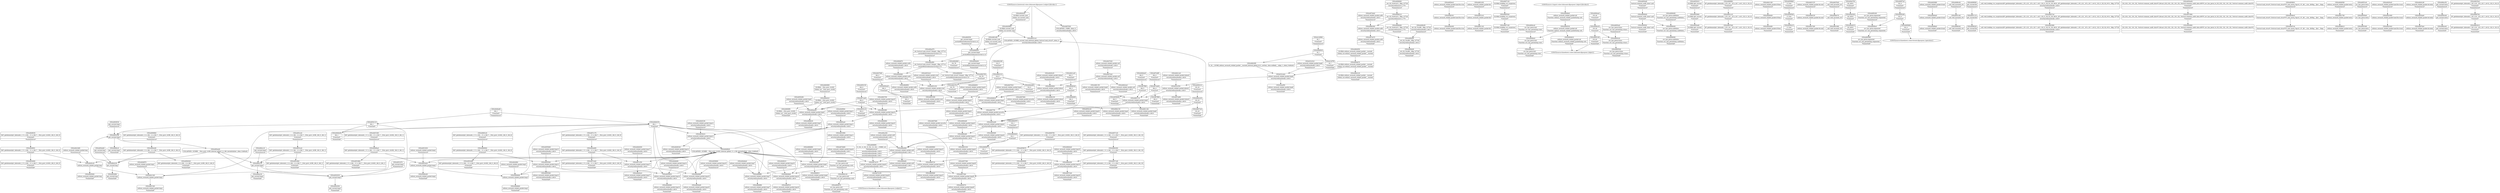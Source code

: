 digraph {
	CE0x4664120 [shape=record,shape=Mrecord,label="{CE0x4664120|GLOBAL:selinux_secmark_relabel_packet.__warned|Global_var:selinux_secmark_relabel_packet.__warned|*SummSink*}"]
	CE0x4681180 [shape=record,shape=Mrecord,label="{CE0x4681180|selinux_secmark_relabel_packet:tmp9|security/selinux/hooks.c,4610|*SummSink*}"]
	CE0x4659690 [shape=record,shape=Mrecord,label="{CE0x4659690|i64_5|*Constant*|*SummSink*}"]
	CE0x4696af0 [shape=record,shape=Mrecord,label="{CE0x4696af0|_ret_i32_%call6,_!dbg_!27745|security/selinux/hooks.c,4613}"]
	CE0x464fc30 [shape=record,shape=Mrecord,label="{CE0x464fc30|selinux_secmark_relabel_packet:land.lhs.true}"]
	CE0x4661430 [shape=record,shape=Mrecord,label="{CE0x4661430|selinux_secmark_relabel_packet:bb|*SummSource*}"]
	CE0x633c5c0 [shape=record,shape=Mrecord,label="{CE0x633c5c0|selinux_secmark_relabel_packet:tmp8|security/selinux/hooks.c,4610|*SummSource*}"]
	CE0x4667190 [shape=record,shape=Mrecord,label="{CE0x4667190|GLOBAL:lockdep_rcu_suspicious|*Constant*|*SummSink*}"]
	CE0x4658a60 [shape=record,shape=Mrecord,label="{CE0x4658a60|selinux_secmark_relabel_packet:tmp18|security/selinux/hooks.c,4610|*SummSink*}"]
	CE0x46573b0 [shape=record,shape=Mrecord,label="{CE0x46573b0|selinux_secmark_relabel_packet:tmp20|security/selinux/hooks.c,4610|*SummSource*}"]
	CE0x4661030 [shape=record,shape=Mrecord,label="{CE0x4661030|selinux_secmark_relabel_packet:tmp23|security/selinux/hooks.c,4610|*SummSink*}"]
	CE0x4694ca0 [shape=record,shape=Mrecord,label="{CE0x4694ca0|avc_has_perm:tsid|Function::avc_has_perm&Arg::tsid::|*SummSource*}"]
	CE0x4695ed0 [shape=record,shape=Mrecord,label="{CE0x4695ed0|%struct.common_audit_data*_null|*Constant*|*SummSource*}"]
	CE0x4668d50 [shape=record,shape=Mrecord,label="{CE0x4668d50|get_current:tmp4|./arch/x86/include/asm/current.h,14}"]
	CE0x46622a0 [shape=record,shape=Mrecord,label="{CE0x46622a0|selinux_secmark_relabel_packet:call|security/selinux/hooks.c,4610|*SummSink*}"]
	CE0x4672b60 [shape=record,shape=Mrecord,label="{CE0x4672b60|selinux_secmark_relabel_packet:tmp24|security/selinux/hooks.c,4611|*SummSource*}"]
	CE0x4650280 [shape=record,shape=Mrecord,label="{CE0x4650280|selinux_secmark_relabel_packet:tmp5|security/selinux/hooks.c,4610|*SummSource*}"]
	CE0x466b100 [shape=record,shape=Mrecord,label="{CE0x466b100|selinux_secmark_relabel_packet:tobool|security/selinux/hooks.c,4610|*SummSink*}"]
	CE0x46677f0 [shape=record,shape=Mrecord,label="{CE0x46677f0|selinux_secmark_relabel_packet:security|security/selinux/hooks.c,4610}"]
	CE0x4694040 [shape=record,shape=Mrecord,label="{CE0x4694040|i64*_getelementptr_inbounds_(_2_x_i64_,_2_x_i64_*___llvm_gcov_ctr98,_i64_0,_i64_0)|*Constant*|*SummSink*}"]
	CE0x466a0b0 [shape=record,shape=Mrecord,label="{CE0x466a0b0|selinux_secmark_relabel_packet:sid5|security/selinux/hooks.c,4611}"]
	CE0x4650ec0 [shape=record,shape=Mrecord,label="{CE0x4650ec0|selinux_secmark_relabel_packet:land.lhs.true|*SummSource*}"]
	CE0x4650e20 [shape=record,shape=Mrecord,label="{CE0x4650e20|i64_2|*Constant*}"]
	CE0x4650a60 [shape=record,shape=Mrecord,label="{CE0x4650a60|GLOBAL:get_current|*Constant*|*SummSink*}"]
	"CONST[source:2(external),value:2(dynamic)][purpose:{subject}][SrcIdx:1]"
	CE0x465d530 [shape=record,shape=Mrecord,label="{CE0x465d530|get_current:tmp1|*SummSource*}"]
	CE0x4666fb0 [shape=record,shape=Mrecord,label="{CE0x4666fb0|i8*_getelementptr_inbounds_(_25_x_i8_,_25_x_i8_*_.str3,_i32_0,_i32_0)|*Constant*|*SummSource*}"]
	CE0x46408b0 [shape=record,shape=Mrecord,label="{CE0x46408b0|GLOBAL:current_task|Global_var:current_task}"]
	CE0x4641340 [shape=record,shape=Mrecord,label="{CE0x4641340|selinux_secmark_relabel_packet:tmp1}"]
	CE0x4655960 [shape=record,shape=Mrecord,label="{CE0x4655960|GLOBAL:get_current|*Constant*}"]
	CE0x464ce30 [shape=record,shape=Mrecord,label="{CE0x464ce30|i32_22|*Constant*}"]
	CE0x464ae20 [shape=record,shape=Mrecord,label="{CE0x464ae20|selinux_secmark_relabel_packet:tmp5|security/selinux/hooks.c,4610}"]
	CE0x46680b0 [shape=record,shape=Mrecord,label="{CE0x46680b0|i64*_getelementptr_inbounds_(_11_x_i64_,_11_x_i64_*___llvm_gcov_ctr402,_i64_0,_i64_6)|*Constant*}"]
	CE0x4694120 [shape=record,shape=Mrecord,label="{CE0x4694120|avc_has_perm:ssid|Function::avc_has_perm&Arg::ssid::}"]
	CE0x4668f10 [shape=record,shape=Mrecord,label="{CE0x4668f10|selinux_secmark_relabel_packet:tmp6|security/selinux/hooks.c,4610|*SummSink*}"]
	CE0x4662310 [shape=record,shape=Mrecord,label="{CE0x4662310|i32_0|*Constant*}"]
	CE0x466b3b0 [shape=record,shape=Mrecord,label="{CE0x466b3b0|selinux_secmark_relabel_packet:call6|security/selinux/hooks.c,4613}"]
	CE0x466a1c0 [shape=record,shape=Mrecord,label="{CE0x466a1c0|get_current:tmp2|*SummSource*}"]
	CE0x4667860 [shape=record,shape=Mrecord,label="{CE0x4667860|selinux_secmark_relabel_packet:security|security/selinux/hooks.c,4610|*SummSource*}"]
	CE0x4651830 [shape=record,shape=Mrecord,label="{CE0x4651830|selinux_secmark_relabel_packet:tmp2|*SummSource*}"]
	CE0x4641160 [shape=record,shape=Mrecord,label="{CE0x4641160|selinux_secmark_relabel_packet:if.then|*SummSource*}"]
	CE0x4696cf0 [shape=record,shape=Mrecord,label="{CE0x4696cf0|_ret_i32_%call6,_!dbg_!27745|security/selinux/hooks.c,4613|*SummSource*}"]
	CE0x4660ed0 [shape=record,shape=Mrecord,label="{CE0x4660ed0|selinux_secmark_relabel_packet:tmp23|security/selinux/hooks.c,4610|*SummSource*}"]
	CE0x464f410 [shape=record,shape=Mrecord,label="{CE0x464f410|selinux_secmark_relabel_packet:tmp16|security/selinux/hooks.c,4610|*SummSource*}"]
	CE0x465cca0 [shape=record,shape=Mrecord,label="{CE0x465cca0|i64*_getelementptr_inbounds_(_2_x_i64_,_2_x_i64_*___llvm_gcov_ctr98,_i64_0,_i64_1)|*Constant*|*SummSource*}"]
	CE0x4659a10 [shape=record,shape=Mrecord,label="{CE0x4659a10|i1_true|*Constant*|*SummSink*}"]
	CE0x4661120 [shape=record,shape=Mrecord,label="{CE0x4661120|selinux_secmark_relabel_packet:bb|*SummSink*}"]
	CE0x464dda0 [shape=record,shape=Mrecord,label="{CE0x464dda0|selinux_secmark_relabel_packet:tmp7|security/selinux/hooks.c,4610|*SummSource*}"]
	CE0x464f510 [shape=record,shape=Mrecord,label="{CE0x464f510|selinux_secmark_relabel_packet:tmp16|security/selinux/hooks.c,4610|*SummSink*}"]
	CE0x464b2d0 [shape=record,shape=Mrecord,label="{CE0x464b2d0|i64_1|*Constant*|*SummSink*}"]
	CE0x4669790 [shape=record,shape=Mrecord,label="{CE0x4669790|i64*_getelementptr_inbounds_(_11_x_i64_,_11_x_i64_*___llvm_gcov_ctr402,_i64_0,_i64_8)|*Constant*|*SummSource*}"]
	CE0x4647390 [shape=record,shape=Mrecord,label="{CE0x4647390|selinux_secmark_relabel_packet:do.end|*SummSink*}"]
	CE0x4661680 [shape=record,shape=Mrecord,label="{CE0x4661680|_call_void_mcount()_#3|*SummSink*}"]
	CE0x633c550 [shape=record,shape=Mrecord,label="{CE0x633c550|selinux_secmark_relabel_packet:tobool1|security/selinux/hooks.c,4610}"]
	CE0x4695f40 [shape=record,shape=Mrecord,label="{CE0x4695f40|%struct.common_audit_data*_null|*Constant*|*SummSink*}"]
	CE0x464e810 [shape=record,shape=Mrecord,label="{CE0x464e810|i32_4610|*Constant*|*SummSink*}"]
	CE0x4654060 [shape=record,shape=Mrecord,label="{CE0x4654060|i64*_getelementptr_inbounds_(_11_x_i64_,_11_x_i64_*___llvm_gcov_ctr402,_i64_0,_i64_0)|*Constant*|*SummSink*}"]
	CE0x466d960 [shape=record,shape=Mrecord,label="{CE0x466d960|selinux_secmark_relabel_packet:tmp21|security/selinux/hooks.c,4610}"]
	CE0x5b08d40 [shape=record,shape=Mrecord,label="{CE0x5b08d40|selinux_secmark_relabel_packet:tmp3}"]
	CE0x4645800 [shape=record,shape=Mrecord,label="{CE0x4645800|selinux_secmark_relabel_packet:tobool|security/selinux/hooks.c,4610}"]
	CE0x4668f80 [shape=record,shape=Mrecord,label="{CE0x4668f80|selinux_secmark_relabel_packet:tmp7|security/selinux/hooks.c,4610|*SummSink*}"]
	CE0x46957a0 [shape=record,shape=Mrecord,label="{CE0x46957a0|i32_4|*Constant*|*SummSource*}"]
	CE0x464f0b0 [shape=record,shape=Mrecord,label="{CE0x464f0b0|selinux_secmark_relabel_packet:tmp11|security/selinux/hooks.c,4610|*SummSource*}"]
	CE0x4645d80 [shape=record,shape=Mrecord,label="{CE0x4645d80|selinux_secmark_relabel_packet:if.end|*SummSource*}"]
	CE0x4653db0 [shape=record,shape=Mrecord,label="{CE0x4653db0|i64*_getelementptr_inbounds_(_11_x_i64_,_11_x_i64_*___llvm_gcov_ctr402,_i64_0,_i64_1)|*Constant*|*SummSink*}"]
	CE0x5b08cd0 [shape=record,shape=Mrecord,label="{CE0x5b08cd0|selinux_secmark_relabel_packet:tmp2|*SummSink*}"]
	CE0x46479c0 [shape=record,shape=Mrecord,label="{CE0x46479c0|selinux_secmark_relabel_packet:tmp4|security/selinux/hooks.c,4610|*SummSource*}"]
	CE0x46673c0 [shape=record,shape=Mrecord,label="{CE0x46673c0|i32_22|*Constant*|*SummSink*}"]
	CE0x4651c40 [shape=record,shape=Mrecord,label="{CE0x4651c40|_call_void_mcount()_#3}"]
	CE0x4698060 [shape=record,shape=Mrecord,label="{CE0x4698060|get_current:bb|*SummSource*}"]
	CE0x46501c0 [shape=record,shape=Mrecord,label="{CE0x46501c0|i64_0|*Constant*|*SummSink*}"]
	CE0x4655560 [shape=record,shape=Mrecord,label="{CE0x4655560|selinux_secmark_relabel_packet:tmp13|security/selinux/hooks.c,4610}"]
	CE0x46637a0 [shape=record,shape=Mrecord,label="{CE0x46637a0|_call_void_lockdep_rcu_suspicious(i8*_getelementptr_inbounds_(_25_x_i8_,_25_x_i8_*_.str3,_i32_0,_i32_0),_i32_4610,_i8*_getelementptr_inbounds_(_45_x_i8_,_45_x_i8_*_.str12,_i32_0,_i32_0))_#10,_!dbg_!27729|security/selinux/hooks.c,4610}"]
	CE0x4695bc0 [shape=record,shape=Mrecord,label="{CE0x4695bc0|avc_has_perm:requested|Function::avc_has_perm&Arg::requested::}"]
	CE0x465e500 [shape=record,shape=Mrecord,label="{CE0x465e500|get_current:tmp3|*SummSink*}"]
	CE0x46472e0 [shape=record,shape=Mrecord,label="{CE0x46472e0|selinux_secmark_relabel_packet:call|security/selinux/hooks.c,4610}"]
	CE0x4640db0 [shape=record,shape=Mrecord,label="{CE0x4640db0|selinux_secmark_relabel_packet:call4|security/selinux/hooks.c,4610}"]
	CE0x4653e20 [shape=record,shape=Mrecord,label="{CE0x4653e20|selinux_secmark_relabel_packet:tmp2}"]
	CE0x46644e0 [shape=record,shape=Mrecord,label="{CE0x46644e0|selinux_secmark_relabel_packet:tmp19|security/selinux/hooks.c,4610|*SummSource*}"]
	CE0x4655830 [shape=record,shape=Mrecord,label="{CE0x4655830|selinux_secmark_relabel_packet:tmp14|security/selinux/hooks.c,4610}"]
	CE0x4649540 [shape=record,shape=Mrecord,label="{CE0x4649540|i1_true|*Constant*}"]
	CE0x4683760 [shape=record,shape=Mrecord,label="{CE0x4683760|selinux_secmark_relabel_packet:tmp10|security/selinux/hooks.c,4610|*SummSource*}"]
	CE0x4654f60 [shape=record,shape=Mrecord,label="{CE0x4654f60|i32_(i32,_i32,_i16,_i32,_%struct.common_audit_data*)*_bitcast_(i32_(i32,_i32,_i16,_i32,_%struct.common_audit_data.495*)*_avc_has_perm_to_i32_(i32,_i32,_i16,_i32,_%struct.common_audit_data*)*)|*Constant*|*SummSink*}"]
	CE0x4654110 [shape=record,shape=Mrecord,label="{CE0x4654110|i64_1|*Constant*}"]
	"CONST[source:0(mediator),value:0(static)][purpose:{operation}]"
	CE0x4669960 [shape=record,shape=Mrecord,label="{CE0x4669960|selinux_secmark_relabel_packet:tmp15|security/selinux/hooks.c,4610|*SummSource*}"]
	CE0x4646f70 [shape=record,shape=Mrecord,label="{CE0x4646f70|selinux_secmark_relabel_packet:tmp1|*SummSource*}"]
	CE0x4641a20 [shape=record,shape=Mrecord,label="{CE0x4641a20|i64_3|*Constant*|*SummSource*}"]
	"CONST[source:0(mediator),value:2(dynamic)][purpose:{object}]"
	CE0x464bc70 [shape=record,shape=Mrecord,label="{CE0x464bc70|_call_void_mcount()_#3}"]
	CE0x4641b80 [shape=record,shape=Mrecord,label="{CE0x4641b80|selinux_secmark_relabel_packet:tmp|*SummSource*}"]
	CE0x4642fb0 [shape=record,shape=Mrecord,label="{CE0x4642fb0|selinux_secmark_relabel_packet:tmp3|*SummSource*}"]
	CE0x46954a0 [shape=record,shape=Mrecord,label="{CE0x46954a0|avc_has_perm:tclass|Function::avc_has_perm&Arg::tclass::|*SummSource*}"]
	CE0x464ed60 [shape=record,shape=Mrecord,label="{CE0x464ed60|i32_0|*Constant*|*SummSink*}"]
	CE0x4648620 [shape=record,shape=Mrecord,label="{CE0x4648620|COLLAPSED:_GCMRE___llvm_gcov_ctr402_internal_global_11_x_i64_zeroinitializer:_elem_0:default:}"]
	CE0x466e130 [shape=record,shape=Mrecord,label="{CE0x466e130|selinux_secmark_relabel_packet:tmp4|security/selinux/hooks.c,4610|*SummSink*}"]
	CE0x466dd70 [shape=record,shape=Mrecord,label="{CE0x466dd70|selinux_secmark_relabel_packet:call4|security/selinux/hooks.c,4610|*SummSource*}"]
	CE0x467ca40 [shape=record,shape=Mrecord,label="{CE0x467ca40|i64_0|*Constant*}"]
	CE0x465dfc0 [shape=record,shape=Mrecord,label="{CE0x465dfc0|%struct.task_struct*_(%struct.task_struct**)*_asm_movq_%gs:$_1:P_,$0_,_r,im,_dirflag_,_fpsr_,_flags_|*SummSource*}"]
	CE0x4661790 [shape=record,shape=Mrecord,label="{CE0x4661790|selinux_secmark_relabel_packet:entry}"]
	CE0x4695880 [shape=record,shape=Mrecord,label="{CE0x4695880|i32_4|*Constant*|*SummSink*}"]
	CE0x4664860 [shape=record,shape=Mrecord,label="{CE0x4664860|i32_78|*Constant*|*SummSource*}"]
	CE0x5a4af50 [shape=record,shape=Mrecord,label="{CE0x5a4af50|selinux_secmark_relabel_packet:tmp8|security/selinux/hooks.c,4610|*SummSink*}"]
	CE0x46811f0 [shape=record,shape=Mrecord,label="{CE0x46811f0|selinux_secmark_relabel_packet:tmp9|security/selinux/hooks.c,4610|*SummSource*}"]
	CE0x46553d0 [shape=record,shape=Mrecord,label="{CE0x46553d0|avc_has_perm:entry|*SummSink*}"]
	CE0x4698cc0 [shape=record,shape=Mrecord,label="{CE0x4698cc0|get_current:tmp1|*SummSink*}"]
	CE0x4694bc0 [shape=record,shape=Mrecord,label="{CE0x4694bc0|avc_has_perm:tsid|Function::avc_has_perm&Arg::tsid::}"]
	CE0x4696490 [shape=record,shape=Mrecord,label="{CE0x4696490|avc_has_perm:auditdata|Function::avc_has_perm&Arg::auditdata::|*SummSource*}"]
	CE0x466df00 [shape=record,shape=Mrecord,label="{CE0x466df00|selinux_secmark_relabel_packet:call4|security/selinux/hooks.c,4610|*SummSink*}"]
	CE0x46406b0 [shape=record,shape=Mrecord,label="{CE0x46406b0|selinux_secmark_relabel_packet:tmp18|security/selinux/hooks.c,4610}"]
	CE0x4663980 [shape=record,shape=Mrecord,label="{CE0x4663980|_call_void_lockdep_rcu_suspicious(i8*_getelementptr_inbounds_(_25_x_i8_,_25_x_i8_*_.str3,_i32_0,_i32_0),_i32_4610,_i8*_getelementptr_inbounds_(_45_x_i8_,_45_x_i8_*_.str12,_i32_0,_i32_0))_#10,_!dbg_!27729|security/selinux/hooks.c,4610|*SummSink*}"]
	CE0x4651b70 [shape=record,shape=Mrecord,label="{CE0x4651b70|get_current:tmp3|*SummSource*}"]
	CE0x4657120 [shape=record,shape=Mrecord,label="{CE0x4657120|i64*_getelementptr_inbounds_(_11_x_i64_,_11_x_i64_*___llvm_gcov_ctr402,_i64_0,_i64_10)|*Constant*|*SummSource*}"]
	CE0x4681110 [shape=record,shape=Mrecord,label="{CE0x4681110|selinux_secmark_relabel_packet:tmp9|security/selinux/hooks.c,4610}"]
	CE0x46555d0 [shape=record,shape=Mrecord,label="{CE0x46555d0|selinux_secmark_relabel_packet:tmp13|security/selinux/hooks.c,4610|*SummSink*}"]
	CE0x465eeb0 [shape=record,shape=Mrecord,label="{CE0x465eeb0|get_current:tmp|*SummSource*}"]
	CE0x4662380 [shape=record,shape=Mrecord,label="{CE0x4662380|i32_0|*Constant*|*SummSource*}"]
	CE0x4648150 [shape=record,shape=Mrecord,label="{CE0x4648150|selinux_secmark_relabel_packet:do.end}"]
	CE0x46556d0 [shape=record,shape=Mrecord,label="{CE0x46556d0|selinux_secmark_relabel_packet:tmp13|security/selinux/hooks.c,4610|*SummSource*}"]
	CE0x4662970 [shape=record,shape=Mrecord,label="{CE0x4662970|i32_1|*Constant*|*SummSource*}"]
	CE0x4647c80 [shape=record,shape=Mrecord,label="{CE0x4647c80|selinux_secmark_relabel_packet:tmp1|*SummSink*}"]
	CE0x46598b0 [shape=record,shape=Mrecord,label="{CE0x46598b0|i1_true|*Constant*|*SummSource*}"]
	CE0x467c170 [shape=record,shape=Mrecord,label="{CE0x467c170|i64*_getelementptr_inbounds_(_11_x_i64_,_11_x_i64_*___llvm_gcov_ctr402,_i64_0,_i64_9)|*Constant*|*SummSource*}"]
	CE0x4645ac0 [shape=record,shape=Mrecord,label="{CE0x4645ac0|selinux_secmark_relabel_packet:land.lhs.true2|*SummSource*}"]
	"CONST[source:0(mediator),value:2(dynamic)][purpose:{subject}]"
	CE0x466e0c0 [shape=record,shape=Mrecord,label="{CE0x466e0c0|GLOBAL:__llvm_gcov_ctr402|Global_var:__llvm_gcov_ctr402}"]
	CE0x4696090 [shape=record,shape=Mrecord,label="{CE0x4696090|avc_has_perm:auditdata|Function::avc_has_perm&Arg::auditdata::|*SummSink*}"]
	CE0x46679a0 [shape=record,shape=Mrecord,label="{CE0x46679a0|selinux_secmark_relabel_packet:do.body|*SummSink*}"]
	CE0x465dec0 [shape=record,shape=Mrecord,label="{CE0x465dec0|%struct.task_struct*_(%struct.task_struct**)*_asm_movq_%gs:$_1:P_,$0_,_r,im,_dirflag_,_fpsr_,_flags_}"]
	CE0x4641600 [shape=record,shape=Mrecord,label="{CE0x4641600|selinux_secmark_relabel_packet:land.lhs.true2}"]
	CE0x4694470 [shape=record,shape=Mrecord,label="{CE0x4694470|avc_has_perm:ssid|Function::avc_has_perm&Arg::ssid::|*SummSink*}"]
	CE0x4696210 [shape=record,shape=Mrecord,label="{CE0x4696210|_ret_i32_%retval.0,_!dbg_!27728|security/selinux/avc.c,775}"]
	CE0x4667120 [shape=record,shape=Mrecord,label="{CE0x4667120|GLOBAL:lockdep_rcu_suspicious|*Constant*|*SummSource*}"]
	CE0x467ed80 [shape=record,shape=Mrecord,label="{CE0x467ed80|selinux_secmark_relabel_packet:tobool1|security/selinux/hooks.c,4610|*SummSink*}"]
	CE0x4665540 [shape=record,shape=Mrecord,label="{CE0x4665540|GLOBAL:lockdep_rcu_suspicious|*Constant*}"]
	CE0x46407a0 [shape=record,shape=Mrecord,label="{CE0x46407a0|%struct.task_struct*_(%struct.task_struct**)*_asm_movq_%gs:$_1:P_,$0_,_r,im,_dirflag_,_fpsr_,_flags_|*SummSink*}"]
	CE0x4650150 [shape=record,shape=Mrecord,label="{CE0x4650150|i64_0|*Constant*|*SummSource*}"]
	CE0x4652c20 [shape=record,shape=Mrecord,label="{CE0x4652c20|selinux_secmark_relabel_packet:tmp22|security/selinux/hooks.c,4610|*SummSource*}"]
	CE0x46404c0 [shape=record,shape=Mrecord,label="{CE0x46404c0|selinux_secmark_relabel_packet:tmp17|security/selinux/hooks.c,4610|*SummSink*}"]
	CE0x4647b20 [shape=record,shape=Mrecord,label="{CE0x4647b20|_call_void_mcount()_#3|*SummSource*}"]
	CE0x4650570 [shape=record,shape=Mrecord,label="{CE0x4650570|selinux_secmark_relabel_packet:tmp20|security/selinux/hooks.c,4610|*SummSink*}"]
	CE0x4669720 [shape=record,shape=Mrecord,label="{CE0x4669720|selinux_secmark_relabel_packet:tmp15|security/selinux/hooks.c,4610}"]
	CE0x469e2d0 [shape=record,shape=Mrecord,label="{CE0x469e2d0|i64*_getelementptr_inbounds_(_2_x_i64_,_2_x_i64_*___llvm_gcov_ctr98,_i64_0,_i64_0)|*Constant*}"]
	CE0x464b8d0 [shape=record,shape=Mrecord,label="{CE0x464b8d0|selinux_secmark_relabel_packet:tmp14|security/selinux/hooks.c,4610|*SummSource*}"]
	CE0x4667040 [shape=record,shape=Mrecord,label="{CE0x4667040|i8*_getelementptr_inbounds_(_25_x_i8_,_25_x_i8_*_.str3,_i32_0,_i32_0)|*Constant*|*SummSink*}"]
	CE0x466b000 [shape=record,shape=Mrecord,label="{CE0x466b000|_ret_%struct.task_struct*_%tmp4,_!dbg_!27714|./arch/x86/include/asm/current.h,14|*SummSink*}"]
	CE0x467ff60 [shape=record,shape=Mrecord,label="{CE0x467ff60|i64_4|*Constant*|*SummSink*}"]
	CE0x464b9d0 [shape=record,shape=Mrecord,label="{CE0x464b9d0|selinux_secmark_relabel_packet:tmp14|security/selinux/hooks.c,4610|*SummSink*}"]
	CE0x464e700 [shape=record,shape=Mrecord,label="{CE0x464e700|i32_4610|*Constant*|*SummSource*}"]
	CE0x466ad70 [shape=record,shape=Mrecord,label="{CE0x466ad70|_ret_%struct.task_struct*_%tmp4,_!dbg_!27714|./arch/x86/include/asm/current.h,14|*SummSource*}"]
	CE0x4672e70 [shape=record,shape=Mrecord,label="{CE0x4672e70|selinux_secmark_relabel_packet:call6|security/selinux/hooks.c,4613|*SummSink*}"]
	CE0x4684960 [shape=record,shape=Mrecord,label="{CE0x4684960|selinux_secmark_relabel_packet:tmp10|security/selinux/hooks.c,4610|*SummSink*}"]
	CE0x4648ba0 [shape=record,shape=Mrecord,label="{CE0x4648ba0|i64*_getelementptr_inbounds_(_11_x_i64_,_11_x_i64_*___llvm_gcov_ctr402,_i64_0,_i64_1)|*Constant*}"]
	CE0x46678d0 [shape=record,shape=Mrecord,label="{CE0x46678d0|selinux_secmark_relabel_packet:security|security/selinux/hooks.c,4610|*SummSink*}"]
	CE0x4669ef0 [shape=record,shape=Mrecord,label="{CE0x4669ef0|selinux_secmark_relabel_packet:sid5|security/selinux/hooks.c,4611|*SummSink*}"]
	CE0x4660a80 [shape=record,shape=Mrecord,label="{CE0x4660a80|selinux_secmark_relabel_packet:tmp23|security/selinux/hooks.c,4610}"]
	CE0x4653b10 [shape=record,shape=Mrecord,label="{CE0x4653b10|selinux_secmark_relabel_packet:tmp12|security/selinux/hooks.c,4610}"]
	CE0x412f7f0 [shape=record,shape=Mrecord,label="{CE0x412f7f0|i8_1|*Constant*|*SummSink*}"]
	CE0x4654180 [shape=record,shape=Mrecord,label="{CE0x4654180|get_current:tmp1}"]
	CE0x4666890 [shape=record,shape=Mrecord,label="{CE0x4666890|0:_i32,_4:_i32,_8:_i32,_12:_i32,_:_CMRE_4,8_|*MultipleSource*|security/selinux/hooks.c,4610|security/selinux/hooks.c,4610|security/selinux/hooks.c,4611}"]
	CE0x4654e00 [shape=record,shape=Mrecord,label="{CE0x4654e00|i32_(i32,_i32,_i16,_i32,_%struct.common_audit_data*)*_bitcast_(i32_(i32,_i32,_i16,_i32,_%struct.common_audit_data.495*)*_avc_has_perm_to_i32_(i32,_i32,_i16,_i32,_%struct.common_audit_data*)*)|*Constant*|*SummSource*}"]
	CE0x4646040 [shape=record,shape=Mrecord,label="{CE0x4646040|i64_3|*Constant*}"]
	CE0x466b860 [shape=record,shape=Mrecord,label="{CE0x466b860|selinux_secmark_relabel_packet:tmp6|security/selinux/hooks.c,4610|*SummSource*}"]
	CE0x46661e0 [shape=record,shape=Mrecord,label="{CE0x46661e0|i64*_getelementptr_inbounds_(_11_x_i64_,_11_x_i64_*___llvm_gcov_ctr402,_i64_0,_i64_6)|*Constant*|*SummSource*}"]
	CE0x4661a10 [shape=record,shape=Mrecord,label="{CE0x4661a10|i8*_getelementptr_inbounds_(_25_x_i8_,_25_x_i8_*_.str3,_i32_0,_i32_0)|*Constant*}"]
	CE0x467c2e0 [shape=record,shape=Mrecord,label="{CE0x467c2e0|i64*_getelementptr_inbounds_(_11_x_i64_,_11_x_i64_*___llvm_gcov_ctr402,_i64_0,_i64_9)|*Constant*|*SummSink*}"]
	CE0x46441d0 [shape=record,shape=Mrecord,label="{CE0x46441d0|selinux_secmark_relabel_packet:do.body|*SummSource*}"]
	CE0x4645060 [shape=record,shape=Mrecord,label="{CE0x4645060|selinux_secmark_relabel_packet:tmp|*SummSink*}"]
	CE0x4656310 [shape=record,shape=Mrecord,label="{CE0x4656310|i32_22|*Constant*|*SummSource*}"]
	CE0x4652fb0 [shape=record,shape=Mrecord,label="{CE0x4652fb0|get_current:tmp|*SummSink*}"]
	CE0x465ee40 [shape=record,shape=Mrecord,label="{CE0x465ee40|COLLAPSED:_GCMRE___llvm_gcov_ctr98_internal_global_2_x_i64_zeroinitializer:_elem_0:default:}"]
	CE0x4650c40 [shape=record,shape=Mrecord,label="{CE0x4650c40|get_current:entry}"]
	CE0x4645e30 [shape=record,shape=Mrecord,label="{CE0x4645e30|selinux_secmark_relabel_packet:tobool|security/selinux/hooks.c,4610|*SummSource*}"]
	CE0x4660880 [shape=record,shape=Mrecord,label="{CE0x4660880|GLOBAL:__llvm_gcov_ctr402|Global_var:__llvm_gcov_ctr402|*SummSource*}"]
	CE0x4694d10 [shape=record,shape=Mrecord,label="{CE0x4694d10|avc_has_perm:tsid|Function::avc_has_perm&Arg::tsid::|*SummSink*}"]
	CE0x46966d0 [shape=record,shape=Mrecord,label="{CE0x46966d0|_ret_i32_%retval.0,_!dbg_!27728|security/selinux/avc.c,775|*SummSink*}"]
	CE0x46952d0 [shape=record,shape=Mrecord,label="{CE0x46952d0|i32_4|*Constant*}"]
	CE0x464e540 [shape=record,shape=Mrecord,label="{CE0x464e540|i32_4610|*Constant*}"]
	CE0x46551e0 [shape=record,shape=Mrecord,label="{CE0x46551e0|avc_has_perm:entry|*SummSource*}"]
	CE0x4669d70 [shape=record,shape=Mrecord,label="{CE0x4669d70|i32_1|*Constant*|*SummSink*}"]
	CE0x4694e30 [shape=record,shape=Mrecord,label="{CE0x4694e30|i16_42|*Constant*}"]
	CE0x46550e0 [shape=record,shape=Mrecord,label="{CE0x46550e0|avc_has_perm:entry}"]
	CE0x412f980 [shape=record,shape=Mrecord,label="{CE0x412f980|i8_1|*Constant*|*SummSource*}"]
	CE0x46943d0 [shape=record,shape=Mrecord,label="{CE0x46943d0|avc_has_perm:ssid|Function::avc_has_perm&Arg::ssid::|*SummSource*}"]
	CE0x46836f0 [shape=record,shape=Mrecord,label="{CE0x46836f0|selinux_secmark_relabel_packet:tmp10|security/selinux/hooks.c,4610}"]
	CE0x464b0c0 [shape=record,shape=Mrecord,label="{CE0x464b0c0|selinux_secmark_relabel_packet:tmp4|security/selinux/hooks.c,4610}"]
	CE0x4695c90 [shape=record,shape=Mrecord,label="{CE0x4695c90|avc_has_perm:requested|Function::avc_has_perm&Arg::requested::|*SummSource*}"]
	CE0x466ace0 [shape=record,shape=Mrecord,label="{CE0x466ace0|get_current:entry|*SummSink*}"]
	CE0x4696e90 [shape=record,shape=Mrecord,label="{CE0x4696e90|_ret_i32_%call6,_!dbg_!27745|security/selinux/hooks.c,4613|*SummSink*}"]
	CE0x4653ca0 [shape=record,shape=Mrecord,label="{CE0x4653ca0|i64*_getelementptr_inbounds_(_2_x_i64_,_2_x_i64_*___llvm_gcov_ctr98,_i64_0,_i64_1)|*Constant*}"]
	CE0x4667600 [shape=record,shape=Mrecord,label="{CE0x4667600|COLLAPSED:_CMRE:_elem_0::|security/selinux/hooks.c,4610}"]
	CE0x4672da0 [shape=record,shape=Mrecord,label="{CE0x4672da0|selinux_secmark_relabel_packet:call6|security/selinux/hooks.c,4613|*SummSource*}"]
	CE0x465cdb0 [shape=record,shape=Mrecord,label="{CE0x465cdb0|i64*_getelementptr_inbounds_(_2_x_i64_,_2_x_i64_*___llvm_gcov_ctr98,_i64_0,_i64_1)|*Constant*|*SummSink*}"]
	CE0x4668c40 [shape=record,shape=Mrecord,label="{CE0x4668c40|_call_void_mcount()_#3|*SummSource*}"]
	CE0x465de00 [shape=record,shape=Mrecord,label="{CE0x465de00|get_current:tmp4|./arch/x86/include/asm/current.h,14|*SummSink*}"]
	CE0x4653990 [shape=record,shape=Mrecord,label="{CE0x4653990|selinux_secmark_relabel_packet:tmp11|security/selinux/hooks.c,4610|*SummSink*}"]
	CE0x4652a90 [shape=record,shape=Mrecord,label="{CE0x4652a90|selinux_secmark_relabel_packet:tmp22|security/selinux/hooks.c,4610}"]
	CE0x46968b0 [shape=record,shape=Mrecord,label="{CE0x46968b0|i64*_getelementptr_inbounds_(_2_x_i64_,_2_x_i64_*___llvm_gcov_ctr98,_i64_0,_i64_0)|*Constant*|*SummSource*}"]
	"CONST[source:1(input),value:2(dynamic)][purpose:{object}][SrcIdx:0]"
	CE0x466af60 [shape=record,shape=Mrecord,label="{CE0x466af60|_ret_%struct.task_struct*_%tmp4,_!dbg_!27714|./arch/x86/include/asm/current.h,14}"]
	CE0x4646b10 [shape=record,shape=Mrecord,label="{CE0x4646b10|selinux_secmark_relabel_packet:entry|*SummSink*}"]
	CE0x46699d0 [shape=record,shape=Mrecord,label="{CE0x46699d0|selinux_secmark_relabel_packet:tmp15|security/selinux/hooks.c,4610|*SummSink*}"]
	CE0x4672a70 [shape=record,shape=Mrecord,label="{CE0x4672a70|selinux_secmark_relabel_packet:tmp24|security/selinux/hooks.c,4611}"]
	CE0x46620f0 [shape=record,shape=Mrecord,label="{CE0x46620f0|0:_i8,_:_GCMR_selinux_secmark_relabel_packet.__warned_internal_global_i8_0,_section_.data.unlikely_,_align_1:_elem_0:default:}"]
	CE0x464ab80 [shape=record,shape=Mrecord,label="{CE0x464ab80|i64*_getelementptr_inbounds_(_11_x_i64_,_11_x_i64_*___llvm_gcov_ctr402,_i64_0,_i64_9)|*Constant*}"]
	CE0x4698220 [shape=record,shape=Mrecord,label="{CE0x4698220|get_current:bb|*SummSink*}"]
	CE0x4648a40 [shape=record,shape=Mrecord,label="{CE0x4648a40|i64_5|*Constant*|*SummSource*}"]
	CE0x4645c20 [shape=record,shape=Mrecord,label="{CE0x4645c20|selinux_secmark_relabel_packet:tmp}"]
	CE0x4668ff0 [shape=record,shape=Mrecord,label="{CE0x4668ff0|selinux_secmark_relabel_packet:tmp7|security/selinux/hooks.c,4610}"]
	CE0x4663880 [shape=record,shape=Mrecord,label="{CE0x4663880|_call_void_lockdep_rcu_suspicious(i8*_getelementptr_inbounds_(_25_x_i8_,_25_x_i8_*_.str3,_i32_0,_i32_0),_i32_4610,_i8*_getelementptr_inbounds_(_45_x_i8_,_45_x_i8_*_.str12,_i32_0,_i32_0))_#10,_!dbg_!27729|security/selinux/hooks.c,4610|*SummSource*}"]
	CE0x4664360 [shape=record,shape=Mrecord,label="{CE0x4664360|i64*_getelementptr_inbounds_(_11_x_i64_,_11_x_i64_*___llvm_gcov_ctr402,_i64_0,_i64_10)|*Constant*}"]
	CE0x46571d0 [shape=record,shape=Mrecord,label="{CE0x46571d0|i64*_getelementptr_inbounds_(_11_x_i64_,_11_x_i64_*___llvm_gcov_ctr402,_i64_0,_i64_10)|*Constant*|*SummSink*}"]
	CE0x4647020 [shape=record,shape=Mrecord,label="{CE0x4647020|selinux_secmark_relabel_packet:call|security/selinux/hooks.c,4610|*SummSource*}"]
	CE0x4696400 [shape=record,shape=Mrecord,label="{CE0x4696400|avc_has_perm:auditdata|Function::avc_has_perm&Arg::auditdata::}"]
	CE0x464b590 [shape=record,shape=Mrecord,label="{CE0x464b590|selinux_secmark_relabel_packet:entry|*SummSource*}"]
	CE0x4641760 [shape=record,shape=Mrecord,label="{CE0x4641760|i64_2|*Constant*|*SummSink*}"]
	CE0x4664290 [shape=record,shape=Mrecord,label="{CE0x4664290|selinux_secmark_relabel_packet:tmp19|security/selinux/hooks.c,4610}"]
	CE0x46687b0 [shape=record,shape=Mrecord,label="{CE0x46687b0|i8*_getelementptr_inbounds_(_45_x_i8_,_45_x_i8_*_.str12,_i32_0,_i32_0)|*Constant*}"]
	CE0x467c350 [shape=record,shape=Mrecord,label="{CE0x467c350|selinux_secmark_relabel_packet:tmp17|security/selinux/hooks.c,4610}"]
	CE0x4672f60 [shape=record,shape=Mrecord,label="{CE0x4672f60|i32_(i32,_i32,_i16,_i32,_%struct.common_audit_data*)*_bitcast_(i32_(i32,_i32,_i16,_i32,_%struct.common_audit_data.495*)*_avc_has_perm_to_i32_(i32,_i32,_i16,_i32,_%struct.common_audit_data*)*)|*Constant*}"]
	CE0x46418c0 [shape=record,shape=Mrecord,label="{CE0x46418c0|selinux_secmark_relabel_packet:land.lhs.true2|*SummSink*}"]
	CE0x467edf0 [shape=record,shape=Mrecord,label="{CE0x467edf0|i64_4|*Constant*|*SummSource*}"]
	CE0x4649320 [shape=record,shape=Mrecord,label="{CE0x4649320|selinux_secmark_relabel_packet:tmp12|security/selinux/hooks.c,4610|*SummSink*}"]
	CE0x4695430 [shape=record,shape=Mrecord,label="{CE0x4695430|avc_has_perm:tclass|Function::avc_has_perm&Arg::tclass::}"]
	CE0x4669890 [shape=record,shape=Mrecord,label="{CE0x4669890|i64*_getelementptr_inbounds_(_11_x_i64_,_11_x_i64_*___llvm_gcov_ctr402,_i64_0,_i64_8)|*Constant*|*SummSink*}"]
	CE0x46524d0 [shape=record,shape=Mrecord,label="{CE0x46524d0|i64*_getelementptr_inbounds_(_11_x_i64_,_11_x_i64_*___llvm_gcov_ctr402,_i64_0,_i64_6)|*Constant*|*SummSink*}"]
	CE0x4648fc0 [shape=record,shape=Mrecord,label="{CE0x4648fc0|i64*_getelementptr_inbounds_(_11_x_i64_,_11_x_i64_*___llvm_gcov_ctr402,_i64_0,_i64_0)|*Constant*}"]
	CE0x46531c0 [shape=record,shape=Mrecord,label="{CE0x46531c0|COLLAPSED:_GCMRE_current_task_external_global_%struct.task_struct*:_elem_0::|security/selinux/hooks.c,4610}"]
	CE0x4655d10 [shape=record,shape=Mrecord,label="{CE0x4655d10|GLOBAL:get_current|*Constant*|*SummSource*}"]
	CE0x4695b50 [shape=record,shape=Mrecord,label="{CE0x4695b50|%struct.common_audit_data*_null|*Constant*}"]
	CE0x4646a60 [shape=record,shape=Mrecord,label="{CE0x4646a60|i64_1|*Constant*|*SummSource*}"]
	CE0x4644480 [shape=record,shape=Mrecord,label="{CE0x4644480|selinux_secmark_relabel_packet:if.then|*SummSink*}"]
	CE0x4696660 [shape=record,shape=Mrecord,label="{CE0x4696660|_ret_i32_%retval.0,_!dbg_!27728|security/selinux/avc.c,775|*SummSource*}"]
	CE0x4695160 [shape=record,shape=Mrecord,label="{CE0x4695160|i16_42|*Constant*|*SummSink*}"]
	CE0x4660bf0 [shape=record,shape=Mrecord,label="{CE0x4660bf0|selinux_secmark_relabel_packet:tmp22|security/selinux/hooks.c,4610|*SummSink*}"]
	CE0x46470d0 [shape=record,shape=Mrecord,label="{CE0x46470d0|i64_2|*Constant*|*SummSource*}"]
	CE0x4640a50 [shape=record,shape=Mrecord,label="{CE0x4640a50|GLOBAL:current_task|Global_var:current_task|*SummSource*}"]
	CE0x464f630 [shape=record,shape=Mrecord,label="{CE0x464f630|i8_1|*Constant*}"]
	CE0x4641ce0 [shape=record,shape=Mrecord,label="{CE0x4641ce0|selinux_secmark_relabel_packet:tobool1|security/selinux/hooks.c,4610|*SummSource*}"]
	CE0x46635a0 [shape=record,shape=Mrecord,label="{CE0x46635a0|i8*_getelementptr_inbounds_(_45_x_i8_,_45_x_i8_*_.str12,_i32_0,_i32_0)|*Constant*|*SummSource*}"]
	CE0x4652ee0 [shape=record,shape=Mrecord,label="{CE0x4652ee0|selinux_secmark_relabel_packet:do.body}"]
	CE0x4653390 [shape=record,shape=Mrecord,label="{CE0x4653390|selinux_secmark_relabel_packet:cred|security/selinux/hooks.c,4610|*SummSink*}"]
	CE0x4662640 [shape=record,shape=Mrecord,label="{CE0x4662640|i32_1|*Constant*}"]
	CE0x4685aa0 [shape=record,shape=Mrecord,label="{CE0x4685aa0|selinux_secmark_relabel_packet:tmp11|security/selinux/hooks.c,4610}"]
	CE0x466a360 [shape=record,shape=Mrecord,label="{CE0x466a360|selinux_secmark_relabel_packet:sid5|security/selinux/hooks.c,4611|*SummSource*}"]
	CE0x4652030 [shape=record,shape=Mrecord,label="{CE0x4652030|get_current:tmp3}"]
	CE0x46464e0 [shape=record,shape=Mrecord,label="{CE0x46464e0|selinux_secmark_relabel_packet:if.end}"]
	CE0x4661df0 [shape=record,shape=Mrecord,label="{CE0x4661df0|GLOBAL:current_task|Global_var:current_task|*SummSink*}"]
	CE0x4646400 [shape=record,shape=Mrecord,label="{CE0x4646400|selinux_secmark_relabel_packet:if.then}"]
	CE0x4663610 [shape=record,shape=Mrecord,label="{CE0x4663610|i8*_getelementptr_inbounds_(_45_x_i8_,_45_x_i8_*_.str12,_i32_0,_i32_0)|*Constant*|*SummSink*}"]
	CE0x4657240 [shape=record,shape=Mrecord,label="{CE0x4657240|selinux_secmark_relabel_packet:tmp19|security/selinux/hooks.c,4610|*SummSink*}"]
	CE0x464e200 [shape=record,shape=Mrecord,label="{CE0x464e200|selinux_secmark_relabel_packet:land.lhs.true|*SummSink*}"]
	CE0x4694ea0 [shape=record,shape=Mrecord,label="{CE0x4694ea0|i16_42|*Constant*|*SummSource*}"]
	CE0x4640450 [shape=record,shape=Mrecord,label="{CE0x4640450|selinux_secmark_relabel_packet:tmp17|security/selinux/hooks.c,4610|*SummSource*}"]
	CE0x466a230 [shape=record,shape=Mrecord,label="{CE0x466a230|get_current:tmp2|*SummSink*}"]
	CE0x46b5f30 [shape=record,shape=Mrecord,label="{CE0x46b5f30|get_current:tmp4|./arch/x86/include/asm/current.h,14|*SummSource*}"]
	CE0x4649030 [shape=record,shape=Mrecord,label="{CE0x4649030|i64*_getelementptr_inbounds_(_11_x_i64_,_11_x_i64_*___llvm_gcov_ctr402,_i64_0,_i64_0)|*Constant*|*SummSource*}"]
	CE0x4647e90 [shape=record,shape=Mrecord,label="{CE0x4647e90|i64*_getelementptr_inbounds_(_11_x_i64_,_11_x_i64_*___llvm_gcov_ctr402,_i64_0,_i64_1)|*Constant*|*SummSource*}"]
	CE0x4664bb0 [shape=record,shape=Mrecord,label="{CE0x4664bb0|selinux_secmark_relabel_packet:tmp16|security/selinux/hooks.c,4610}"]
	CE0x4658960 [shape=record,shape=Mrecord,label="{CE0x4658960|selinux_secmark_relabel_packet:tmp18|security/selinux/hooks.c,4610|*SummSource*}"]
	CE0x4694530 [shape=record,shape=Mrecord,label="{CE0x4694530|selinux_secmark_relabel_packet:sid|Function::selinux_secmark_relabel_packet&Arg::sid::}"]
	CE0x4694810 [shape=record,shape=Mrecord,label="{CE0x4694810|selinux_secmark_relabel_packet:sid|Function::selinux_secmark_relabel_packet&Arg::sid::|*SummSink*}"]
	CE0x46959f0 [shape=record,shape=Mrecord,label="{CE0x46959f0|avc_has_perm:requested|Function::avc_has_perm&Arg::requested::|*SummSink*}"]
	CE0x4647a70 [shape=record,shape=Mrecord,label="{CE0x4647a70|selinux_secmark_relabel_packet:do.end|*SummSource*}"]
	CE0x467ffd0 [shape=record,shape=Mrecord,label="{CE0x467ffd0|i64_5|*Constant*}"]
	CE0x4649190 [shape=record,shape=Mrecord,label="{CE0x4649190|selinux_secmark_relabel_packet:tmp12|security/selinux/hooks.c,4610|*SummSource*}"]
	CE0x46647f0 [shape=record,shape=Mrecord,label="{CE0x46647f0|i32_78|*Constant*|*SummSink*}"]
	CE0x46946e0 [shape=record,shape=Mrecord,label="{CE0x46946e0|selinux_secmark_relabel_packet:sid|Function::selinux_secmark_relabel_packet&Arg::sid::|*SummSource*}"]
	CE0x5d250d0 [shape=record,shape=Mrecord,label="{CE0x5d250d0|selinux_secmark_relabel_packet:tmp6|security/selinux/hooks.c,4610}"]
	CE0x4664050 [shape=record,shape=Mrecord,label="{CE0x4664050|GLOBAL:selinux_secmark_relabel_packet.__warned|Global_var:selinux_secmark_relabel_packet.__warned|*SummSource*}"]
	CE0x466ac50 [shape=record,shape=Mrecord,label="{CE0x466ac50|get_current:entry|*SummSource*}"]
	CE0x4664780 [shape=record,shape=Mrecord,label="{CE0x4664780|i32_78|*Constant*}"]
	CE0x4651110 [shape=record,shape=Mrecord,label="{CE0x4651110|get_current:bb}"]
	CE0x4659b70 [shape=record,shape=Mrecord,label="{CE0x4659b70|i64*_getelementptr_inbounds_(_11_x_i64_,_11_x_i64_*___llvm_gcov_ctr402,_i64_0,_i64_8)|*Constant*}"]
	CE0x464de70 [shape=record,shape=Mrecord,label="{CE0x464de70|GLOBAL:selinux_secmark_relabel_packet.__warned|Global_var:selinux_secmark_relabel_packet.__warned}"]
	CE0x4672c50 [shape=record,shape=Mrecord,label="{CE0x4672c50|selinux_secmark_relabel_packet:tmp24|security/selinux/hooks.c,4611|*SummSink*}"]
	CE0x467ee60 [shape=record,shape=Mrecord,label="{CE0x467ee60|i64_4|*Constant*}"]
	CE0x4668cb0 [shape=record,shape=Mrecord,label="{CE0x4668cb0|_call_void_mcount()_#3|*SummSink*}"]
	CE0x4648d00 [shape=record,shape=Mrecord,label="{CE0x4648d00|i64_3|*Constant*|*SummSink*}"]
	CE0x4648c50 [shape=record,shape=Mrecord,label="{CE0x4648c50|i64_1|*Constant*}"]
	CE0x466db50 [shape=record,shape=Mrecord,label="{CE0x466db50|selinux_secmark_relabel_packet:tmp21|security/selinux/hooks.c,4610|*SummSource*}"]
	CE0x46572b0 [shape=record,shape=Mrecord,label="{CE0x46572b0|selinux_secmark_relabel_packet:tmp20|security/selinux/hooks.c,4610}"]
	CE0x464bbb0 [shape=record,shape=Mrecord,label="{CE0x464bbb0|selinux_secmark_relabel_packet:tmp3|*SummSink*}"]
	CE0x46532c0 [shape=record,shape=Mrecord,label="{CE0x46532c0|selinux_secmark_relabel_packet:cred|security/selinux/hooks.c,4610|*SummSource*}"]
	CE0x633c4e0 [shape=record,shape=Mrecord,label="{CE0x633c4e0|selinux_secmark_relabel_packet:tmp8|security/selinux/hooks.c,4610}"]
	CE0x4695540 [shape=record,shape=Mrecord,label="{CE0x4695540|avc_has_perm:tclass|Function::avc_has_perm&Arg::tclass::|*SummSink*}"]
	CE0x46b2230 [shape=record,shape=Mrecord,label="{CE0x46b2230|get_current:tmp}"]
	CE0x46488e0 [shape=record,shape=Mrecord,label="{CE0x46488e0|selinux_secmark_relabel_packet:if.end|*SummSink*}"]
	CE0x46608f0 [shape=record,shape=Mrecord,label="{CE0x46608f0|GLOBAL:__llvm_gcov_ctr402|Global_var:__llvm_gcov_ctr402|*SummSink*}"]
	CE0x4666b30 [shape=record,shape=Mrecord,label="{CE0x4666b30|selinux_secmark_relabel_packet:tmp5|security/selinux/hooks.c,4610|*SummSink*}"]
	CE0x4653150 [shape=record,shape=Mrecord,label="{CE0x4653150|selinux_secmark_relabel_packet:cred|security/selinux/hooks.c,4610}"]
	CE0x464cca0 [shape=record,shape=Mrecord,label="{CE0x464cca0|selinux_secmark_relabel_packet:tmp21|security/selinux/hooks.c,4610|*SummSink*}"]
	CE0x466a150 [shape=record,shape=Mrecord,label="{CE0x466a150|get_current:tmp2}"]
	CE0x4667a10 [shape=record,shape=Mrecord,label="{CE0x4667a10|selinux_secmark_relabel_packet:bb}"]
	CE0x466af60 -> CE0x4640db0
	CE0x633c5c0 -> CE0x633c4e0
	CE0x4648620 -> CE0x4655560
	CE0x46472e0 -> CE0x4645800
	CE0x4652030 -> CE0x465ee40
	CE0x4648c50 -> CE0x4653b10
	CE0x4648620 -> CE0x5d250d0
	CE0x4648c50 -> CE0x4668ff0
	CE0x4672f60 -> CE0x4654f60
	CE0x4672a70 -> CE0x4694120
	CE0x4695b50 -> CE0x4696400
	CE0x46968b0 -> CE0x469e2d0
	CE0x4645d80 -> CE0x46464e0
	CE0x4668ff0 -> CE0x4668f80
	CE0x4666890 -> CE0x4672a70
	CE0x466d960 -> CE0x464cca0
	CE0x4694120 -> CE0x4694470
	CE0x4696210 -> CE0x46966d0
	"CONST[source:2(external),value:2(dynamic)][purpose:{subject}][SrcIdx:1]" -> CE0x4667600
	CE0x4666fb0 -> CE0x4661a10
	CE0x4653b10 -> CE0x4648620
	CE0x4664780 -> CE0x46647f0
	CE0x464de70 -> CE0x633c4e0
	CE0x4646040 -> CE0x4648d00
	CE0x467ee60 -> CE0x467ff60
	CE0x4669790 -> CE0x4659b70
	CE0x4652a90 -> CE0x4660bf0
	CE0x469e2d0 -> CE0x4694040
	CE0x4648ba0 -> CE0x4653e20
	CE0x46677f0 -> CE0x46678d0
	CE0x4641ce0 -> CE0x633c550
	CE0x4695160 -> "CONST[source:0(mediator),value:2(dynamic)][purpose:{object}]"
	CE0x46531c0 -> CE0x4668d50
	CE0x46408b0 -> CE0x46531c0
	CE0x466d960 -> CE0x46677f0
	"CONST[source:2(external),value:2(dynamic)][purpose:{subject}][SrcIdx:1]" -> CE0x4640a50
	CE0x4650150 -> CE0x467ca40
	CE0x46687b0 -> CE0x4663610
	CE0x4648620 -> CE0x467c350
	CE0x465ee40 -> CE0x46b2230
	CE0x466a150 -> CE0x466a230
	CE0x4650e20 -> CE0x464b0c0
	CE0x4645800 -> CE0x464b0c0
	CE0x46551e0 -> CE0x46550e0
	CE0x4654180 -> CE0x465ee40
	CE0x4651b70 -> CE0x4652030
	CE0x4662310 -> CE0x4653150
	CE0x465eeb0 -> CE0x46b2230
	CE0x46408b0 -> CE0x4668d50
	CE0x4659b70 -> CE0x4669720
	CE0x4652030 -> CE0x465e500
	CE0x4672a70 -> CE0x4672c50
	CE0x4645c20 -> CE0x4641340
	CE0x467edf0 -> CE0x467ee60
	CE0x466a1c0 -> CE0x466a150
	CE0x4672b60 -> CE0x4672a70
	CE0x4662310 -> CE0x46677f0
	CE0x465d530 -> CE0x4654180
	CE0x464e700 -> CE0x464e540
	CE0x466af60 -> CE0x466b000
	CE0x4641600 -> CE0x46418c0
	CE0x464dda0 -> CE0x4668ff0
	CE0x466e0c0 -> CE0x464ae20
	CE0x464ce30 -> CE0x46673c0
	CE0x4648c50 -> CE0x4664bb0
	CE0x4662640 -> CE0x4669d70
	CE0x464b0c0 -> CE0x466e130
	CE0x4662640 -> CE0x466a0b0
	CE0x4647020 -> CE0x46472e0
	CE0x4664860 -> CE0x4664780
	CE0x4695c90 -> CE0x4695bc0
	CE0x467ffd0 -> CE0x4659690
	CE0x466ad70 -> CE0x466af60
	CE0x4667600 -> CE0x4652a90
	CE0x4668d50 -> CE0x466af60
	CE0x4654e00 -> CE0x4672f60
	CE0x46836f0 -> CE0x4685aa0
	CE0x465cca0 -> CE0x4653ca0
	CE0x4656310 -> CE0x464ce30
	CE0x466b860 -> CE0x5d250d0
	CE0x46472e0 -> CE0x46622a0
	CE0x4660a80 -> CE0x466a0b0
	CE0x46464e0 -> CE0x46488e0
	CE0x4694e30 -> CE0x4695430
	CE0x46531c0 -> CE0x4652a90
	CE0x4694530 -> CE0x4694bc0
	CE0x4651c40 -> CE0x4668cb0
	CE0x465dfc0 -> CE0x465dec0
	CE0x4641b80 -> CE0x4645c20
	CE0x4685aa0 -> CE0x4653990
	"CONST[source:1(input),value:2(dynamic)][purpose:{object}][SrcIdx:0]" -> CE0x46946e0
	CE0x467ee60 -> CE0x4681110
	CE0x4649540 -> CE0x4659a10
	CE0x4694bc0 -> CE0x4694d10
	CE0x4645800 -> CE0x466b100
	CE0x4681110 -> CE0x4681180
	CE0x4653150 -> CE0x4653390
	CE0x4653ca0 -> CE0x465cdb0
	CE0x4641340 -> CE0x4648620
	CE0x5d250d0 -> CE0x4668ff0
	CE0x4664050 -> CE0x464de70
	CE0x467ca40 -> CE0x46501c0
	CE0x4681110 -> CE0x46836f0
	CE0x466db50 -> CE0x466d960
	CE0x4657120 -> CE0x4664360
	CE0x4651830 -> CE0x4653e20
	CE0x467ca40 -> CE0x46836f0
	CE0x46680b0 -> CE0x46524d0
	CE0x4655d10 -> CE0x4655960
	CE0x46556d0 -> CE0x4655560
	CE0x4696af0 -> CE0x4696e90
	CE0x4646a60 -> CE0x4654110
	CE0x46598b0 -> CE0x4649540
	CE0x4641340 -> CE0x4647c80
	CE0x464f410 -> CE0x4664bb0
	CE0x4662970 -> CE0x4662640
	CE0x4654110 -> CE0x4652030
	CE0x4668ff0 -> CE0x4648620
	CE0x46952d0 -> CE0x4695bc0
	CE0x4672c50 -> "CONST[source:0(mediator),value:2(dynamic)][purpose:{subject}]"
	CE0x4648150 -> CE0x4647390
	CE0x46572b0 -> CE0x4650570
	CE0x466ac50 -> CE0x4650c40
	CE0x4649030 -> CE0x4648fc0
	CE0x4653b10 -> CE0x4649320
	CE0x4661430 -> CE0x4667a10
	CE0x464b590 -> CE0x4661790
	CE0x466a0b0 -> CE0x4669ef0
	CE0x4655830 -> CE0x4648620
	CE0x46b2230 -> CE0x4652fb0
	CE0x464b0c0 -> CE0x464ae20
	CE0x4648620 -> CE0x4645c20
	CE0x46680b0 -> CE0x4655560
	CE0x4648c50 -> CE0x46406b0
	CE0x464f0b0 -> CE0x4685aa0
	CE0x46946e0 -> CE0x4694530
	CE0x4654110 -> CE0x464b2d0
	CE0x633c4e0 -> CE0x5a4af50
	CE0x46572b0 -> CE0x4648620
	CE0x4664bb0 -> CE0x464f510
	CE0x4695bc0 -> CE0x46959f0
	CE0x4664360 -> CE0x46571d0
	"CONST[source:2(external),value:2(dynamic)][purpose:{subject}][SrcIdx:1]" -> CE0x46531c0
	CE0x46836f0 -> CE0x4684960
	CE0x4660ed0 -> CE0x4660a80
	CE0x633c550 -> CE0x467ed80
	CE0x4653e20 -> CE0x5b08cd0
	CE0x4646a60 -> CE0x4648c50
	CE0x4642fb0 -> CE0x5b08d40
	CE0x4665540 -> CE0x4667190
	CE0x4694ca0 -> CE0x4694bc0
	CE0x4669960 -> CE0x4669720
	CE0x4663880 -> CE0x46637a0
	CE0x4695b50 -> CE0x4695f40
	CE0x4683760 -> CE0x46836f0
	CE0x4662380 -> CE0x4662310
	CE0x4667120 -> CE0x4665540
	CE0x4640450 -> CE0x467c350
	CE0x467ffd0 -> CE0x4681110
	CE0x4647a70 -> CE0x4648150
	CE0x4653150 -> CE0x466d960
	CE0x467c350 -> CE0x46404c0
	CE0x46954a0 -> CE0x4695430
	CE0x469e2d0 -> CE0x46b2230
	CE0x4694810 -> "CONST[source:0(mediator),value:2(dynamic)][purpose:{object}]"
	CE0x4652c20 -> CE0x4652a90
	CE0x4648c50 -> CE0x46572b0
	CE0x4646f70 -> CE0x4641340
	CE0x466e0c0 -> CE0x46836f0
	CE0x4664bb0 -> CE0x4648620
	CE0x4668d50 -> CE0x465de00
	CE0x4650c40 -> CE0x466ace0
	CE0x464ae20 -> CE0x4666b30
	CE0x464b8d0 -> CE0x4655830
	CE0x464ab80 -> CE0x467c2e0
	CE0x466a360 -> CE0x466a0b0
	CE0x466b3b0 -> CE0x4672e70
	CE0x46957a0 -> CE0x46952d0
	CE0x466a150 -> CE0x4652030
	CE0x466e0c0 -> CE0x46608f0
	CE0x4652a90 -> CE0x4660a80
	CE0x4668c40 -> CE0x4651c40
	CE0x46531c0 -> CE0x46531c0
	CE0x46532c0 -> CE0x4653150
	CE0x46550e0 -> CE0x46553d0
	CE0x46635a0 -> CE0x46687b0
	CE0x4648620 -> CE0x4664290
	CE0x4664780 -> CE0x4653150
	CE0x4653e20 -> CE0x5b08d40
	CE0x464ab80 -> CE0x467c350
	CE0x4694ea0 -> CE0x4694e30
	CE0x4695880 -> "CONST[source:0(mediator),value:0(static)][purpose:{operation}]"
	CE0x46406b0 -> CE0x4658a60
	CE0x467c350 -> CE0x46406b0
	CE0x5b08d40 -> CE0x4648620
	CE0x46531c0 -> CE0x466d960
	CE0x4696cf0 -> CE0x4696af0
	CE0x4652ee0 -> CE0x46679a0
	CE0x4650e20 -> CE0x4641760
	CE0x4648620 -> CE0x4669720
	CE0x4660880 -> CE0x466e0c0
	CE0x464ae20 -> CE0x5d250d0
	CE0x4641160 -> CE0x4646400
	CE0x4640db0 -> CE0x4653150
	CE0x4655560 -> CE0x4655830
	CE0x4667860 -> CE0x46677f0
	CE0x4649190 -> CE0x4653b10
	CE0x4650ec0 -> CE0x464fc30
	CE0x46b5f30 -> CE0x4668d50
	CE0x4694e30 -> CE0x4695160
	CE0x4696490 -> CE0x4696400
	CE0x633c550 -> CE0x4681110
	CE0x4685aa0 -> CE0x4653b10
	CE0x4659b70 -> CE0x4669890
	CE0x633c4e0 -> CE0x633c550
	CE0x46620f0 -> CE0x633c4e0
	CE0x4662310 -> CE0x464ed60
	CE0x466a0b0 -> CE0x4672a70
	CE0x4695ed0 -> CE0x4695b50
	CE0x4654110 -> CE0x4654180
	CE0x4640db0 -> CE0x466df00
	CE0x4662310 -> CE0x466a0b0
	CE0x4698060 -> CE0x4651110
	CE0x4653ca0 -> CE0x466a150
	CE0x4662310 -> CE0x4645800
	CE0x4645ac0 -> CE0x4641600
	CE0x464fc30 -> CE0x464e200
	CE0x4669720 -> CE0x46699d0
	CE0x4695430 -> CE0x4695540
	CE0x4694530 -> CE0x4694810
	CE0x467ca40 -> CE0x464ae20
	CE0x46661e0 -> CE0x46680b0
	CE0x4655560 -> CE0x46555d0
	CE0x4667a10 -> CE0x4661120
	CE0x467c170 -> CE0x464ab80
	CE0x46811f0 -> CE0x4681110
	CE0x465dec0 -> CE0x46407a0
	CE0x46637a0 -> CE0x4663980
	CE0x46644e0 -> CE0x4664290
	CE0x46479c0 -> CE0x464b0c0
	CE0x46b2230 -> CE0x4654180
	CE0x4650280 -> CE0x464ae20
	CE0x4696660 -> CE0x4696210
	CE0x5d250d0 -> CE0x4668f10
	CE0x4655830 -> CE0x464b9d0
	CE0x4647e90 -> CE0x4648ba0
	CE0x4661790 -> CE0x4646b10
	CE0x46470d0 -> CE0x4650e20
	CE0x464bc70 -> CE0x4661680
	CE0x464f630 -> CE0x412f7f0
	CE0x46943d0 -> CE0x4694120
	CE0x4648620 -> CE0x4653e20
	CE0x4641a20 -> CE0x4646040
	CE0x4645e30 -> CE0x4645800
	CE0x4648c50 -> CE0x4641340
	CE0x4646040 -> CE0x464b0c0
	CE0x4696210 -> CE0x466b3b0
	CE0x4648fc0 -> CE0x4645c20
	CE0x4664290 -> CE0x46572b0
	CE0x46441d0 -> CE0x4652ee0
	CE0x46952d0 -> CE0x4695880
	CE0x4648c50 -> CE0x5b08d40
	CE0x4646400 -> CE0x4644480
	CE0x4648620 -> CE0x4685aa0
	CE0x4696400 -> CE0x4696090
	CE0x466b3b0 -> CE0x4696af0
	CE0x4654180 -> CE0x4698cc0
	CE0x4648ba0 -> CE0x4653db0
	CE0x4640a50 -> CE0x46408b0
	CE0x4648c50 -> CE0x4655830
	CE0x4658960 -> CE0x46406b0
	CE0x4648fc0 -> CE0x4654060
	CE0x46677f0 -> CE0x4652a90
	CE0x464f630 -> CE0x46620f0
	CE0x465ee40 -> CE0x466a150
	CE0x46406b0 -> CE0x4648620
	CE0x464de70 -> CE0x4664120
	CE0x412f980 -> CE0x464f630
	CE0x4664360 -> CE0x4664290
	CE0x466dd70 -> CE0x4640db0
	CE0x4669720 -> CE0x4664bb0
	CE0x4664290 -> CE0x4657240
	CE0x464ce30 -> CE0x46677f0
	CE0x46573b0 -> CE0x46572b0
	CE0x4672da0 -> CE0x466b3b0
	CE0x464e540 -> CE0x464e810
	CE0x4648c50 -> CE0x464b2d0
	CE0x4647b20 -> CE0x464bc70
	CE0x4651110 -> CE0x4698220
	CE0x4645c20 -> CE0x4645060
	CE0x4655960 -> CE0x4650a60
	CE0x4660a80 -> CE0x4661030
	CE0x46408b0 -> CE0x4661df0
	CE0x4661a10 -> CE0x4667040
	CE0x5b08d40 -> CE0x464bbb0
	CE0x4648a40 -> CE0x467ffd0
}